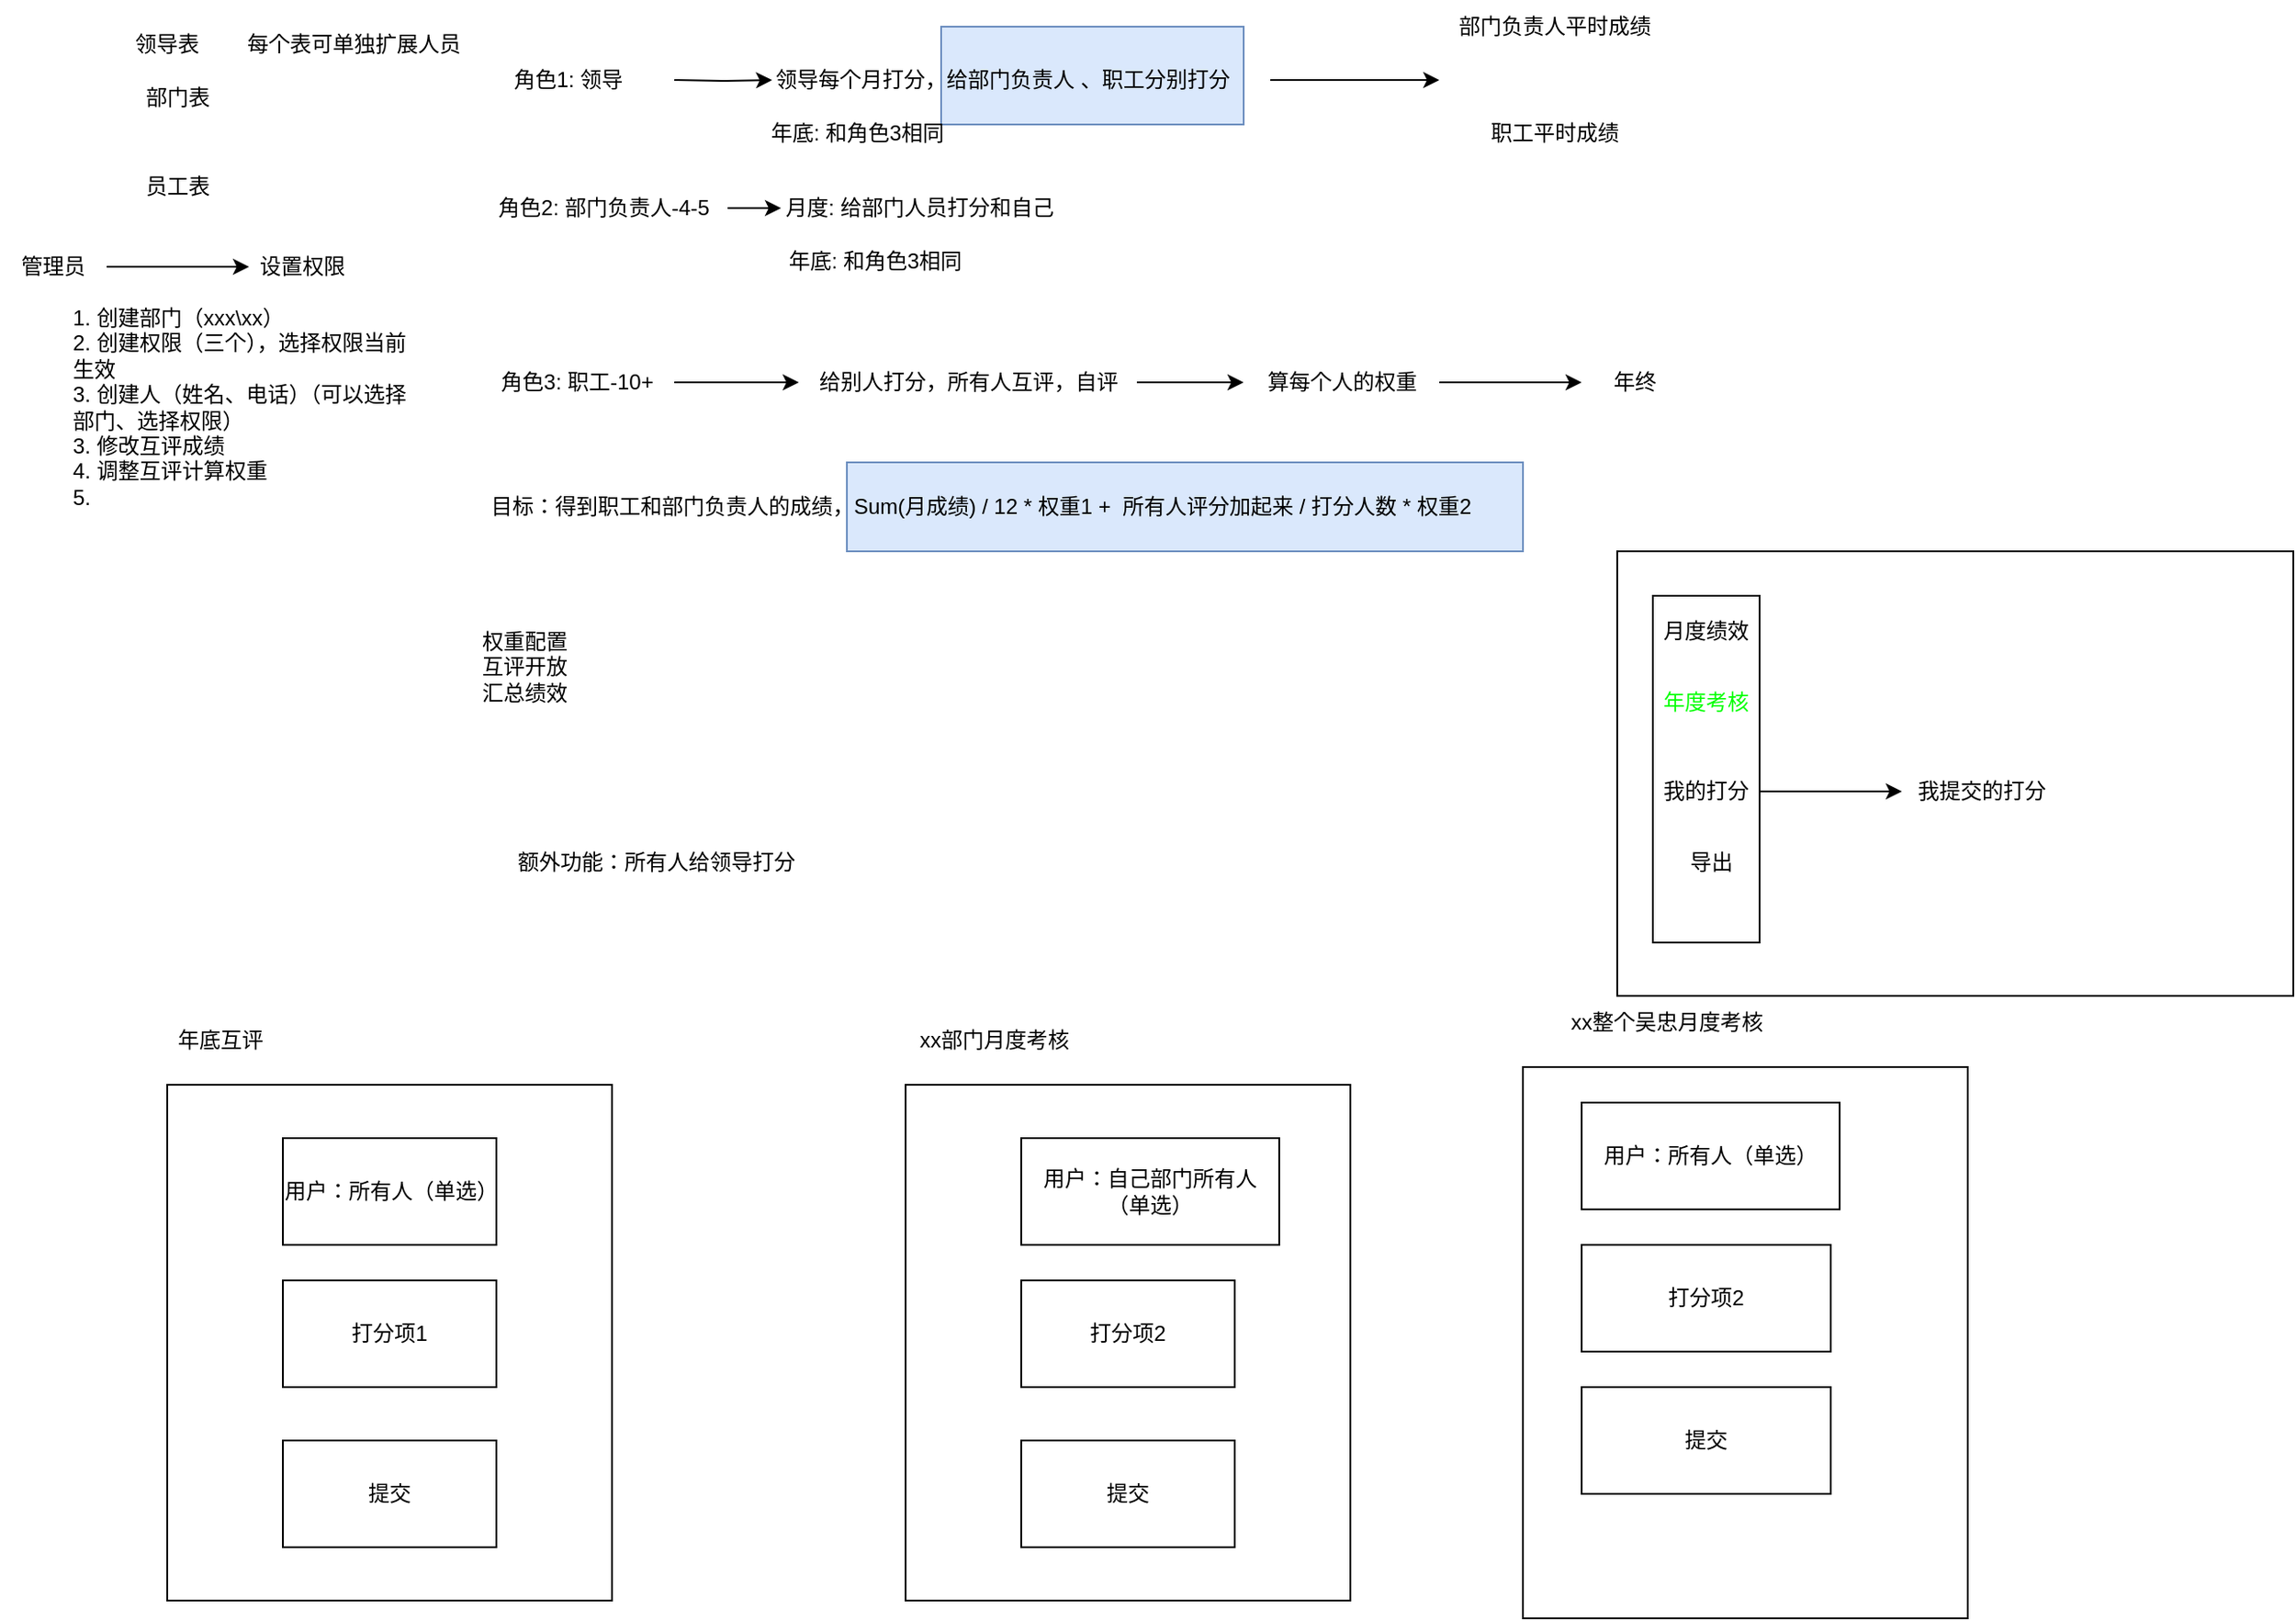 <mxfile version="26.0.16">
  <diagram name="第 1 页" id="gZP2dg_081E38_DdRwA1">
    <mxGraphModel dx="1657" dy="557" grid="1" gridSize="10" guides="1" tooltips="1" connect="1" arrows="1" fold="1" page="1" pageScale="1" pageWidth="827" pageHeight="1169" math="0" shadow="0">
      <root>
        <mxCell id="0" />
        <mxCell id="1" parent="0" />
        <mxCell id="XKTfgiKheDoKflJEw_Nu-62" value="" style="rounded=0;whiteSpace=wrap;html=1;fillColor=#dae8fc;strokeColor=#6c8ebf;" parent="1" vertex="1">
          <mxGeometry x="500" y="115" width="170" height="55" as="geometry" />
        </mxCell>
        <mxCell id="XKTfgiKheDoKflJEw_Nu-55" value="" style="rounded=0;whiteSpace=wrap;html=1;fillColor=#dae8fc;strokeColor=#6c8ebf;" parent="1" vertex="1">
          <mxGeometry x="447" y="360" width="380" height="50" as="geometry" />
        </mxCell>
        <mxCell id="XKTfgiKheDoKflJEw_Nu-20" value="" style="edgeStyle=orthogonalEdgeStyle;rounded=0;orthogonalLoop=1;jettySize=auto;html=1;" parent="1" target="XKTfgiKheDoKflJEw_Nu-19" edge="1">
          <mxGeometry relative="1" as="geometry">
            <mxPoint x="350" y="145" as="sourcePoint" />
          </mxGeometry>
        </mxCell>
        <mxCell id="XKTfgiKheDoKflJEw_Nu-15" value="角色1: 领导" style="text;html=1;align=center;verticalAlign=middle;resizable=0;points=[];autosize=1;strokeColor=none;fillColor=none;" parent="1" vertex="1">
          <mxGeometry x="250" y="130" width="80" height="30" as="geometry" />
        </mxCell>
        <mxCell id="XKTfgiKheDoKflJEw_Nu-23" value="" style="edgeStyle=orthogonalEdgeStyle;rounded=0;orthogonalLoop=1;jettySize=auto;html=1;" parent="1" source="XKTfgiKheDoKflJEw_Nu-16" edge="1">
          <mxGeometry relative="1" as="geometry">
            <mxPoint x="410" y="217" as="targetPoint" />
          </mxGeometry>
        </mxCell>
        <mxCell id="XKTfgiKheDoKflJEw_Nu-16" value="角色2: 部门负责人-4-5" style="text;html=1;align=center;verticalAlign=middle;resizable=0;points=[];autosize=1;strokeColor=none;fillColor=none;" parent="1" vertex="1">
          <mxGeometry x="240" y="202" width="140" height="30" as="geometry" />
        </mxCell>
        <mxCell id="XKTfgiKheDoKflJEw_Nu-22" value="" style="edgeStyle=orthogonalEdgeStyle;rounded=0;orthogonalLoop=1;jettySize=auto;html=1;" parent="1" source="XKTfgiKheDoKflJEw_Nu-17" target="XKTfgiKheDoKflJEw_Nu-21" edge="1">
          <mxGeometry relative="1" as="geometry" />
        </mxCell>
        <mxCell id="XKTfgiKheDoKflJEw_Nu-17" value="角色3: 职工-10+" style="text;html=1;align=center;verticalAlign=middle;resizable=0;points=[];autosize=1;strokeColor=none;fillColor=none;" parent="1" vertex="1">
          <mxGeometry x="240" y="300" width="110" height="30" as="geometry" />
        </mxCell>
        <mxCell id="XKTfgiKheDoKflJEw_Nu-42" value="" style="edgeStyle=orthogonalEdgeStyle;rounded=0;orthogonalLoop=1;jettySize=auto;html=1;" parent="1" source="XKTfgiKheDoKflJEw_Nu-19" edge="1">
          <mxGeometry relative="1" as="geometry">
            <mxPoint x="780" y="145" as="targetPoint" />
          </mxGeometry>
        </mxCell>
        <mxCell id="XKTfgiKheDoKflJEw_Nu-19" value="领导每个月打分，给部门负责人 、职工分别打分" style="text;html=1;align=left;verticalAlign=middle;resizable=0;points=[];autosize=1;strokeColor=none;fillColor=none;" parent="1" vertex="1">
          <mxGeometry x="405" y="130" width="280" height="30" as="geometry" />
        </mxCell>
        <mxCell id="XKTfgiKheDoKflJEw_Nu-29" value="" style="edgeStyle=orthogonalEdgeStyle;rounded=0;orthogonalLoop=1;jettySize=auto;html=1;" parent="1" source="XKTfgiKheDoKflJEw_Nu-21" target="XKTfgiKheDoKflJEw_Nu-28" edge="1">
          <mxGeometry relative="1" as="geometry" />
        </mxCell>
        <mxCell id="XKTfgiKheDoKflJEw_Nu-21" value="给别人打分，所有人互评，自评" style="text;html=1;align=center;verticalAlign=middle;resizable=0;points=[];autosize=1;strokeColor=none;fillColor=none;" parent="1" vertex="1">
          <mxGeometry x="420" y="300" width="190" height="30" as="geometry" />
        </mxCell>
        <mxCell id="XKTfgiKheDoKflJEw_Nu-25" value="月度: 给部门人员打分和自己" style="text;html=1;align=center;verticalAlign=middle;whiteSpace=wrap;rounded=0;" parent="1" vertex="1">
          <mxGeometry x="405" y="202" width="166" height="30" as="geometry" />
        </mxCell>
        <mxCell id="XKTfgiKheDoKflJEw_Nu-26" value="年底: 和角色3相同" style="text;html=1;align=center;verticalAlign=middle;whiteSpace=wrap;rounded=0;" parent="1" vertex="1">
          <mxGeometry x="390" y="232" width="146" height="30" as="geometry" />
        </mxCell>
        <mxCell id="XKTfgiKheDoKflJEw_Nu-45" value="" style="edgeStyle=orthogonalEdgeStyle;rounded=0;orthogonalLoop=1;jettySize=auto;html=1;" parent="1" source="XKTfgiKheDoKflJEw_Nu-28" edge="1">
          <mxGeometry relative="1" as="geometry">
            <mxPoint x="860" y="315" as="targetPoint" />
          </mxGeometry>
        </mxCell>
        <mxCell id="XKTfgiKheDoKflJEw_Nu-28" value="算每个人的权重" style="text;html=1;align=center;verticalAlign=middle;resizable=0;points=[];autosize=1;strokeColor=none;fillColor=none;" parent="1" vertex="1">
          <mxGeometry x="670" y="300" width="110" height="30" as="geometry" />
        </mxCell>
        <mxCell id="XKTfgiKheDoKflJEw_Nu-34" value="" style="edgeStyle=orthogonalEdgeStyle;rounded=0;orthogonalLoop=1;jettySize=auto;html=1;" parent="1" source="XKTfgiKheDoKflJEw_Nu-32" target="XKTfgiKheDoKflJEw_Nu-33" edge="1">
          <mxGeometry relative="1" as="geometry" />
        </mxCell>
        <mxCell id="XKTfgiKheDoKflJEw_Nu-32" value="管理员" style="text;html=1;align=center;verticalAlign=middle;whiteSpace=wrap;rounded=0;" parent="1" vertex="1">
          <mxGeometry x="-29" y="235" width="60" height="30" as="geometry" />
        </mxCell>
        <mxCell id="XKTfgiKheDoKflJEw_Nu-33" value="设置权限" style="text;html=1;align=center;verticalAlign=middle;whiteSpace=wrap;rounded=0;" parent="1" vertex="1">
          <mxGeometry x="111" y="235" width="60" height="30" as="geometry" />
        </mxCell>
        <mxCell id="XKTfgiKheDoKflJEw_Nu-35" value="领导表" style="text;html=1;align=center;verticalAlign=middle;whiteSpace=wrap;rounded=0;" parent="1" vertex="1">
          <mxGeometry x="34.5" y="110" width="60" height="30" as="geometry" />
        </mxCell>
        <mxCell id="XKTfgiKheDoKflJEw_Nu-36" value="部门表" style="text;html=1;align=center;verticalAlign=middle;whiteSpace=wrap;rounded=0;" parent="1" vertex="1">
          <mxGeometry x="41" y="140" width="60" height="30" as="geometry" />
        </mxCell>
        <mxCell id="XKTfgiKheDoKflJEw_Nu-37" value="员工表" style="text;html=1;align=center;verticalAlign=middle;whiteSpace=wrap;rounded=0;" parent="1" vertex="1">
          <mxGeometry x="41" y="190" width="60" height="30" as="geometry" />
        </mxCell>
        <mxCell id="XKTfgiKheDoKflJEw_Nu-38" value="每个表可单独扩展人员" style="text;html=1;align=center;verticalAlign=middle;whiteSpace=wrap;rounded=0;" parent="1" vertex="1">
          <mxGeometry x="94.5" y="110" width="150" height="30" as="geometry" />
        </mxCell>
        <mxCell id="XKTfgiKheDoKflJEw_Nu-43" value="部门负责人平时成绩" style="text;html=1;align=center;verticalAlign=middle;whiteSpace=wrap;rounded=0;" parent="1" vertex="1">
          <mxGeometry x="780" y="100" width="130" height="30" as="geometry" />
        </mxCell>
        <mxCell id="XKTfgiKheDoKflJEw_Nu-46" value="年终" style="text;strokeColor=none;align=center;fillColor=none;html=1;verticalAlign=middle;whiteSpace=wrap;rounded=0;" parent="1" vertex="1">
          <mxGeometry x="860" y="300" width="60" height="30" as="geometry" />
        </mxCell>
        <mxCell id="XKTfgiKheDoKflJEw_Nu-48" value="职工平时成绩" style="text;html=1;align=center;verticalAlign=middle;whiteSpace=wrap;rounded=0;" parent="1" vertex="1">
          <mxGeometry x="790" y="160" width="110" height="30" as="geometry" />
        </mxCell>
        <mxCell id="XKTfgiKheDoKflJEw_Nu-50" value="年底: 和角色3相同" style="text;html=1;align=center;verticalAlign=middle;whiteSpace=wrap;rounded=0;" parent="1" vertex="1">
          <mxGeometry x="380" y="160" width="146" height="30" as="geometry" />
        </mxCell>
        <mxCell id="XKTfgiKheDoKflJEw_Nu-51" value="目标：得到职工和部门负责人的成绩，Sum(月成绩) / 12 * 权重1 +&amp;nbsp; 所有人评分加起来 / 打分人数 * 权重2" style="text;html=1;align=left;verticalAlign=middle;whiteSpace=wrap;rounded=0;" parent="1" vertex="1">
          <mxGeometry x="244.5" y="370" width="600" height="30" as="geometry" />
        </mxCell>
        <mxCell id="XKTfgiKheDoKflJEw_Nu-52" value="权重配置&lt;div&gt;互评开放&lt;/div&gt;&lt;div&gt;汇总绩效&lt;/div&gt;" style="text;html=1;align=left;verticalAlign=middle;whiteSpace=wrap;rounded=0;" parent="1" vertex="1">
          <mxGeometry x="240" y="460" width="190" height="30" as="geometry" />
        </mxCell>
        <mxCell id="XKTfgiKheDoKflJEw_Nu-60" value="额外功能：所有人给领导打分" style="text;html=1;align=left;verticalAlign=middle;whiteSpace=wrap;rounded=0;" parent="1" vertex="1">
          <mxGeometry x="260" y="570" width="290" height="30" as="geometry" />
        </mxCell>
        <mxCell id="XKTfgiKheDoKflJEw_Nu-63" value="1. 创建部门（xxx\xx）&lt;div&gt;2. 创建权限（三个），选择权限当前生效&lt;br&gt;&lt;div&gt;3. 创建人（姓名、电话）（可以选择部门、选择权限）&lt;/div&gt;&lt;div&gt;3. 修改互评成绩&lt;/div&gt;&lt;div&gt;4. 调整互评计算权重&lt;/div&gt;&lt;div&gt;5.&amp;nbsp;&lt;/div&gt;&lt;/div&gt;" style="text;html=1;align=left;verticalAlign=top;whiteSpace=wrap;rounded=0;" parent="1" vertex="1">
          <mxGeometry x="10" y="265" width="200" height="170" as="geometry" />
        </mxCell>
        <mxCell id="XKTfgiKheDoKflJEw_Nu-66" value="" style="rounded=0;whiteSpace=wrap;html=1;" parent="1" vertex="1">
          <mxGeometry x="65" y="710" width="250" height="290" as="geometry" />
        </mxCell>
        <mxCell id="XKTfgiKheDoKflJEw_Nu-67" value="年底互评" style="text;html=1;align=center;verticalAlign=middle;whiteSpace=wrap;rounded=0;" parent="1" vertex="1">
          <mxGeometry x="65" y="670" width="60" height="30" as="geometry" />
        </mxCell>
        <mxCell id="XKTfgiKheDoKflJEw_Nu-68" value="用户：所有人（单选）" style="rounded=0;whiteSpace=wrap;html=1;" parent="1" vertex="1">
          <mxGeometry x="130" y="740" width="120" height="60" as="geometry" />
        </mxCell>
        <mxCell id="XKTfgiKheDoKflJEw_Nu-69" value="打分项1" style="rounded=0;whiteSpace=wrap;html=1;" parent="1" vertex="1">
          <mxGeometry x="130" y="820" width="120" height="60" as="geometry" />
        </mxCell>
        <mxCell id="XKTfgiKheDoKflJEw_Nu-70" value="提交" style="rounded=0;whiteSpace=wrap;html=1;" parent="1" vertex="1">
          <mxGeometry x="130" y="910" width="120" height="60" as="geometry" />
        </mxCell>
        <mxCell id="XKTfgiKheDoKflJEw_Nu-71" value="" style="rounded=0;whiteSpace=wrap;html=1;" parent="1" vertex="1">
          <mxGeometry x="480" y="710" width="250" height="290" as="geometry" />
        </mxCell>
        <mxCell id="XKTfgiKheDoKflJEw_Nu-72" value="xx部门月度考核" style="text;html=1;align=center;verticalAlign=middle;whiteSpace=wrap;rounded=0;" parent="1" vertex="1">
          <mxGeometry x="480" y="670" width="100" height="30" as="geometry" />
        </mxCell>
        <mxCell id="XKTfgiKheDoKflJEw_Nu-73" value="用户：自己部门所有人（单选）" style="rounded=0;whiteSpace=wrap;html=1;" parent="1" vertex="1">
          <mxGeometry x="545" y="740" width="145" height="60" as="geometry" />
        </mxCell>
        <mxCell id="XKTfgiKheDoKflJEw_Nu-74" value="打分项2" style="rounded=0;whiteSpace=wrap;html=1;" parent="1" vertex="1">
          <mxGeometry x="545" y="820" width="120" height="60" as="geometry" />
        </mxCell>
        <mxCell id="XKTfgiKheDoKflJEw_Nu-75" value="提交" style="rounded=0;whiteSpace=wrap;html=1;" parent="1" vertex="1">
          <mxGeometry x="545" y="910" width="120" height="60" as="geometry" />
        </mxCell>
        <mxCell id="XKTfgiKheDoKflJEw_Nu-76" value="" style="rounded=0;whiteSpace=wrap;html=1;" parent="1" vertex="1">
          <mxGeometry x="880" y="410" width="380" height="250" as="geometry" />
        </mxCell>
        <mxCell id="XKTfgiKheDoKflJEw_Nu-77" value="" style="rounded=0;whiteSpace=wrap;html=1;" parent="1" vertex="1">
          <mxGeometry x="900" y="435" width="60" height="195" as="geometry" />
        </mxCell>
        <mxCell id="XKTfgiKheDoKflJEw_Nu-79" value="&lt;p style=&quot;margin: 0pt 0pt 0.0pt; text-align: justify; font-family: &amp;quot;Times New Roman&amp;quot;;&quot; class=&quot;MsoNormal&quot;&gt;&lt;span style=&quot;font-family: 方正小标宋简体;&quot;&gt;&lt;font&gt;月度绩效&lt;/font&gt;&lt;/span&gt;&lt;/p&gt;" style="text;html=1;align=center;verticalAlign=middle;whiteSpace=wrap;rounded=0;textShadow=0;fontColor=#000000;" parent="1" vertex="1">
          <mxGeometry x="900" y="440" width="60" height="30" as="geometry" />
        </mxCell>
        <mxCell id="XKTfgiKheDoKflJEw_Nu-80" value="&lt;p class=&quot;MsoNormal&quot; style=&quot;margin: 0pt 0pt 0.0pt; text-align: justify;&quot;&gt;&lt;font face=&quot;方正小标宋简体&quot;&gt;年度考核&lt;/font&gt;&lt;/p&gt;" style="text;html=1;align=center;verticalAlign=middle;whiteSpace=wrap;rounded=0;fontColor=#00FF00;" parent="1" vertex="1">
          <mxGeometry x="900" y="480" width="60" height="30" as="geometry" />
        </mxCell>
        <mxCell id="XKTfgiKheDoKflJEw_Nu-86" value="" style="rounded=0;whiteSpace=wrap;html=1;" parent="1" vertex="1">
          <mxGeometry x="827" y="700" width="250" height="310" as="geometry" />
        </mxCell>
        <mxCell id="XKTfgiKheDoKflJEw_Nu-87" value="xx整个吴忠月度考核" style="text;html=1;align=center;verticalAlign=middle;whiteSpace=wrap;rounded=0;" parent="1" vertex="1">
          <mxGeometry x="844.5" y="660" width="125.5" height="30" as="geometry" />
        </mxCell>
        <mxCell id="XKTfgiKheDoKflJEw_Nu-88" value="用户：所有人（单选）" style="rounded=0;whiteSpace=wrap;html=1;" parent="1" vertex="1">
          <mxGeometry x="860" y="720" width="145" height="60" as="geometry" />
        </mxCell>
        <mxCell id="XKTfgiKheDoKflJEw_Nu-89" value="打分项2" style="rounded=0;whiteSpace=wrap;html=1;" parent="1" vertex="1">
          <mxGeometry x="860" y="800" width="140" height="60" as="geometry" />
        </mxCell>
        <mxCell id="XKTfgiKheDoKflJEw_Nu-90" value="提交" style="rounded=0;whiteSpace=wrap;html=1;" parent="1" vertex="1">
          <mxGeometry x="860" y="880" width="140" height="60" as="geometry" />
        </mxCell>
        <mxCell id="XKTfgiKheDoKflJEw_Nu-106" value="" style="edgeStyle=orthogonalEdgeStyle;rounded=0;orthogonalLoop=1;jettySize=auto;html=1;" parent="1" source="XKTfgiKheDoKflJEw_Nu-104" target="XKTfgiKheDoKflJEw_Nu-105" edge="1">
          <mxGeometry relative="1" as="geometry" />
        </mxCell>
        <mxCell id="XKTfgiKheDoKflJEw_Nu-104" value="&lt;p style=&quot;margin: 0pt 0pt 0.0pt; text-align: justify;&quot; class=&quot;MsoNormal&quot;&gt;&lt;font face=&quot;方正小标宋简体&quot;&gt;我的打分&lt;/font&gt;&lt;/p&gt;" style="text;html=1;align=center;verticalAlign=middle;whiteSpace=wrap;rounded=0;textShadow=0;fontColor=#000000;" parent="1" vertex="1">
          <mxGeometry x="900" y="530" width="60" height="30" as="geometry" />
        </mxCell>
        <mxCell id="XKTfgiKheDoKflJEw_Nu-105" value="&lt;p style=&quot;margin: 0pt 0pt 0.0pt; text-align: justify;&quot; class=&quot;MsoNormal&quot;&gt;&lt;font face=&quot;方正小标宋简体&quot;&gt;我提交的打分&lt;/font&gt;&lt;/p&gt;" style="text;html=1;align=center;verticalAlign=middle;whiteSpace=wrap;rounded=0;textShadow=0;fontColor=#000000;" parent="1" vertex="1">
          <mxGeometry x="1040" y="530" width="90" height="30" as="geometry" />
        </mxCell>
        <mxCell id="XKTfgiKheDoKflJEw_Nu-107" value="&lt;p style=&quot;margin: 0pt 0pt 0.0pt; text-align: justify;&quot; class=&quot;MsoNormal&quot;&gt;导出&lt;/p&gt;" style="text;html=1;align=center;verticalAlign=middle;whiteSpace=wrap;rounded=0;textShadow=0;fontColor=#000000;" parent="1" vertex="1">
          <mxGeometry x="902.5" y="570" width="60" height="30" as="geometry" />
        </mxCell>
      </root>
    </mxGraphModel>
  </diagram>
</mxfile>
